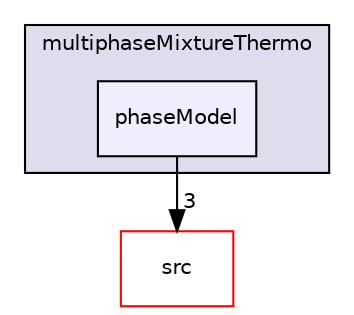 digraph "applications/solvers/multiphase/compressibleMultiphaseInterFoam/multiphaseMixtureThermo/phaseModel" {
  bgcolor=transparent;
  compound=true
  node [ fontsize="10", fontname="Helvetica"];
  edge [ labelfontsize="10", labelfontname="Helvetica"];
  subgraph clusterdir_4d5f0f5b5dec621b48f4410ade9ffff5 {
    graph [ bgcolor="#ddddee", pencolor="black", label="multiphaseMixtureThermo" fontname="Helvetica", fontsize="10", URL="dir_4d5f0f5b5dec621b48f4410ade9ffff5.html"]
  dir_35fee6bdd439117af09bfc2aa45fa1c6 [shape=box, label="phaseModel", style="filled", fillcolor="#eeeeff", pencolor="black", URL="dir_35fee6bdd439117af09bfc2aa45fa1c6.html"];
  }
  dir_68267d1309a1af8e8297ef4c3efbcdba [shape=box label="src" color="red" URL="dir_68267d1309a1af8e8297ef4c3efbcdba.html"];
  dir_35fee6bdd439117af09bfc2aa45fa1c6->dir_68267d1309a1af8e8297ef4c3efbcdba [headlabel="3", labeldistance=1.5 headhref="dir_000141_000737.html"];
}
